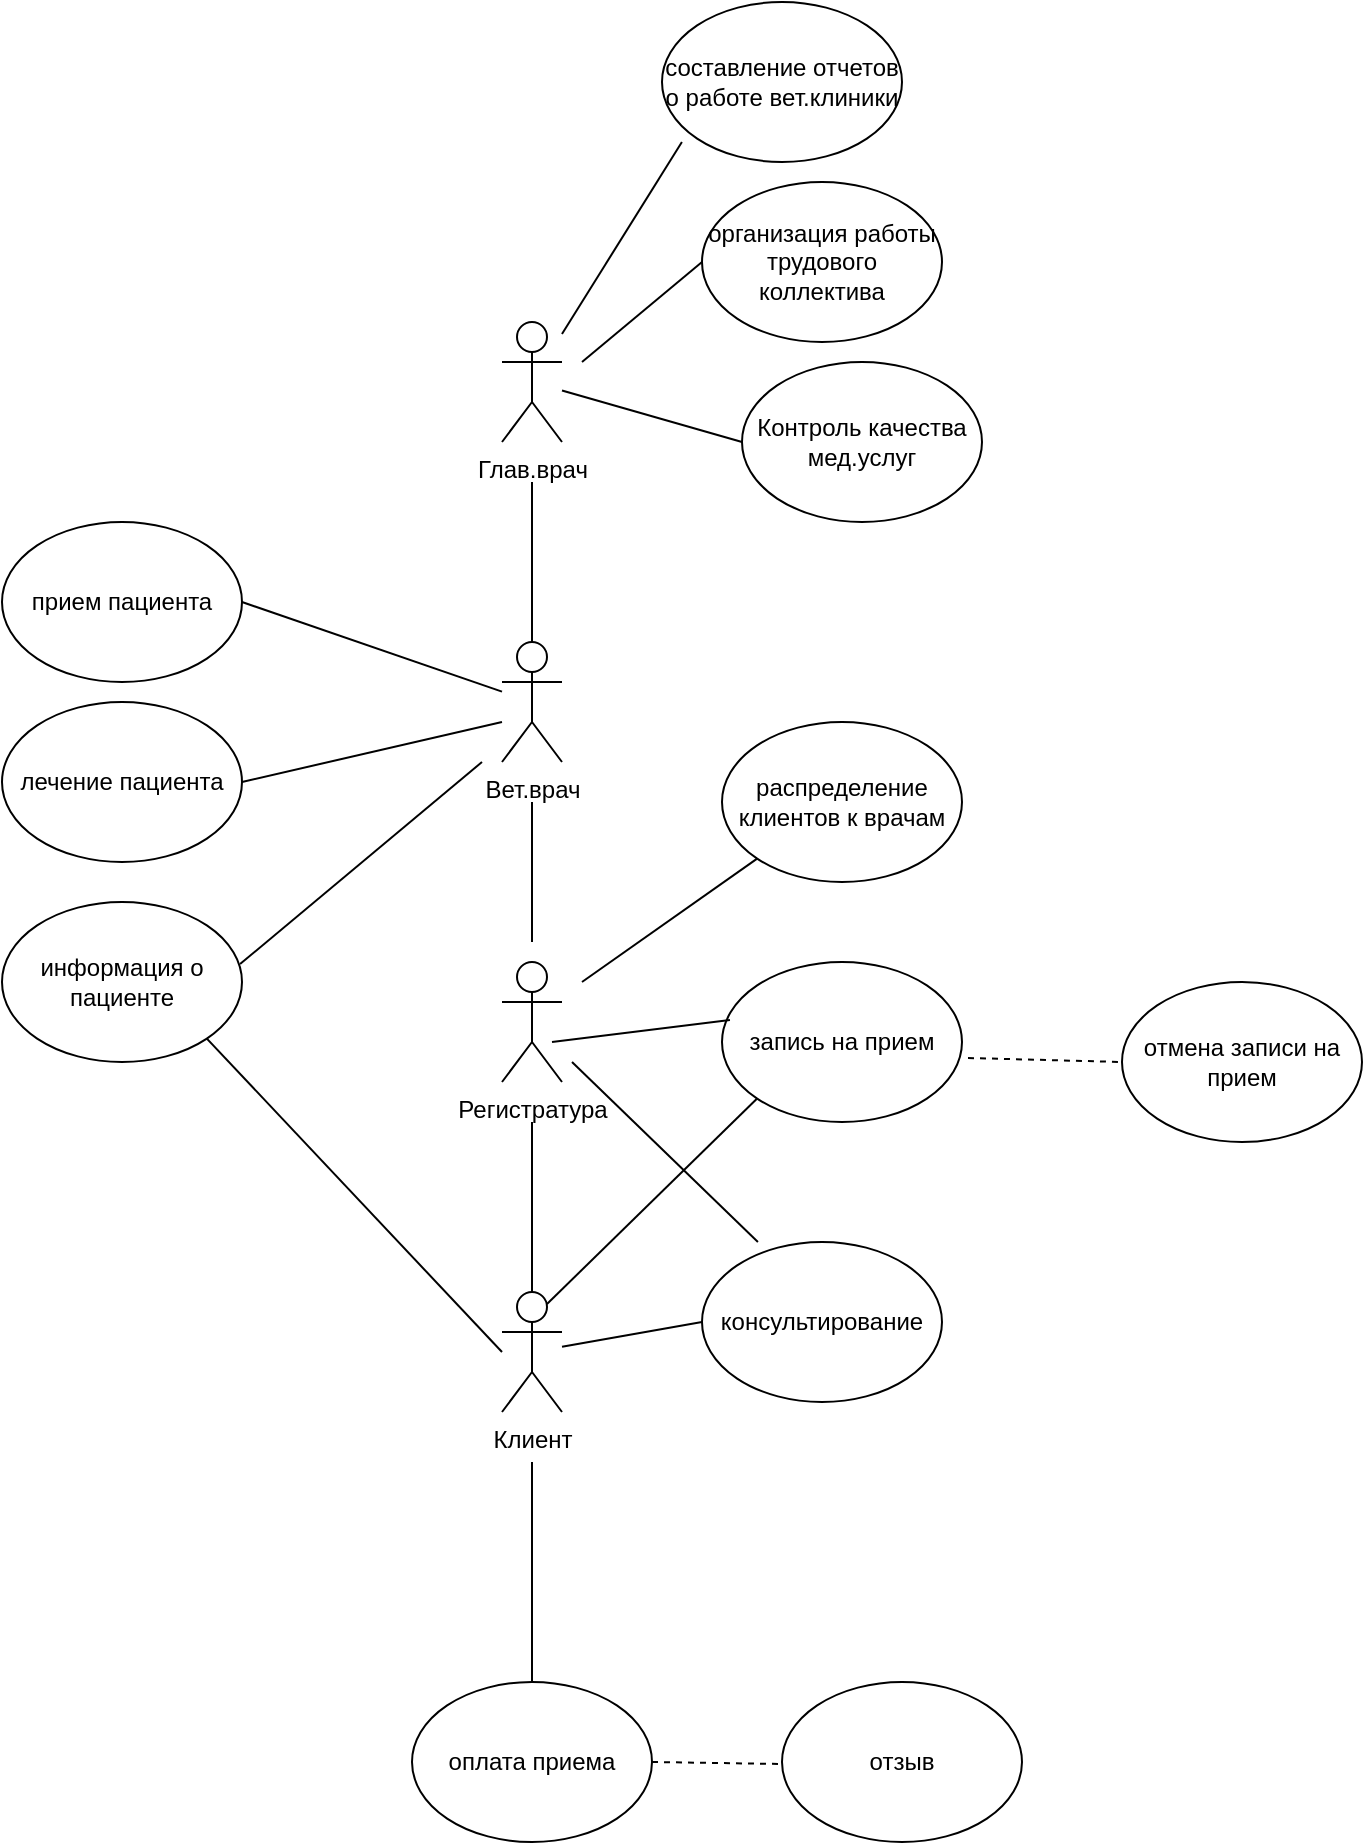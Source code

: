 <mxfile version="21.7.2" type="github">
  <diagram name="Страница — 1" id="6Xrq_8bP2JuobU7doDWr">
    <mxGraphModel dx="1386" dy="1928" grid="1" gridSize="10" guides="1" tooltips="1" connect="1" arrows="1" fold="1" page="1" pageScale="1" pageWidth="827" pageHeight="1169" math="0" shadow="0">
      <root>
        <mxCell id="0" />
        <mxCell id="1" parent="0" />
        <mxCell id="u-ZDKzOOh1IOrqpCMDCx-1" value="Глав.врач" style="shape=umlActor;verticalLabelPosition=bottom;verticalAlign=top;html=1;outlineConnect=0;" parent="1" vertex="1">
          <mxGeometry x="390" y="40" width="30" height="60" as="geometry" />
        </mxCell>
        <mxCell id="u-ZDKzOOh1IOrqpCMDCx-2" value="Вет.врач" style="shape=umlActor;verticalLabelPosition=bottom;verticalAlign=top;html=1;outlineConnect=0;" parent="1" vertex="1">
          <mxGeometry x="390" y="200" width="30" height="60" as="geometry" />
        </mxCell>
        <mxCell id="u-ZDKzOOh1IOrqpCMDCx-3" value="Регистратура" style="shape=umlActor;verticalLabelPosition=bottom;verticalAlign=top;html=1;outlineConnect=0;" parent="1" vertex="1">
          <mxGeometry x="390" y="360" width="30" height="60" as="geometry" />
        </mxCell>
        <mxCell id="u-ZDKzOOh1IOrqpCMDCx-4" value="Клиент&lt;br&gt;" style="shape=umlActor;verticalLabelPosition=bottom;verticalAlign=top;html=1;outlineConnect=0;" parent="1" vertex="1">
          <mxGeometry x="390" y="525" width="30" height="60" as="geometry" />
        </mxCell>
        <mxCell id="u-ZDKzOOh1IOrqpCMDCx-6" value="" style="endArrow=none;html=1;rounded=0;" parent="1" edge="1">
          <mxGeometry width="50" height="50" relative="1" as="geometry">
            <mxPoint x="405" y="350" as="sourcePoint" />
            <mxPoint x="405" y="280" as="targetPoint" />
          </mxGeometry>
        </mxCell>
        <mxCell id="u-ZDKzOOh1IOrqpCMDCx-7" value="" style="endArrow=none;html=1;rounded=0;exitX=0.5;exitY=0;exitDx=0;exitDy=0;exitPerimeter=0;" parent="1" source="u-ZDKzOOh1IOrqpCMDCx-4" edge="1">
          <mxGeometry width="50" height="50" relative="1" as="geometry">
            <mxPoint x="404.5" y="490" as="sourcePoint" />
            <mxPoint x="405" y="440" as="targetPoint" />
            <Array as="points" />
          </mxGeometry>
        </mxCell>
        <mxCell id="u-ZDKzOOh1IOrqpCMDCx-8" value="" style="endArrow=none;html=1;rounded=0;exitX=0.5;exitY=0;exitDx=0;exitDy=0;exitPerimeter=0;" parent="1" source="u-ZDKzOOh1IOrqpCMDCx-2" edge="1">
          <mxGeometry width="50" height="50" relative="1" as="geometry">
            <mxPoint x="364" y="180" as="sourcePoint" />
            <mxPoint x="405" y="120" as="targetPoint" />
          </mxGeometry>
        </mxCell>
        <mxCell id="u-ZDKzOOh1IOrqpCMDCx-9" value="Контроль качества мед.услуг" style="ellipse;whiteSpace=wrap;html=1;" parent="1" vertex="1">
          <mxGeometry x="510" y="60" width="120" height="80" as="geometry" />
        </mxCell>
        <mxCell id="u-ZDKzOOh1IOrqpCMDCx-10" value="составление отчетов о работе вет.клиники" style="ellipse;whiteSpace=wrap;html=1;" parent="1" vertex="1">
          <mxGeometry x="470" y="-120" width="120" height="80" as="geometry" />
        </mxCell>
        <mxCell id="u-ZDKzOOh1IOrqpCMDCx-11" value="организация работы трудового коллектива" style="ellipse;whiteSpace=wrap;html=1;" parent="1" vertex="1">
          <mxGeometry x="490" y="-30" width="120" height="80" as="geometry" />
        </mxCell>
        <mxCell id="u-ZDKzOOh1IOrqpCMDCx-12" value="" style="endArrow=none;html=1;rounded=0;exitX=0;exitY=0.5;exitDx=0;exitDy=0;" parent="1" source="u-ZDKzOOh1IOrqpCMDCx-9" target="u-ZDKzOOh1IOrqpCMDCx-1" edge="1">
          <mxGeometry width="50" height="50" relative="1" as="geometry">
            <mxPoint x="415" y="210" as="sourcePoint" />
            <mxPoint x="430" y="70" as="targetPoint" />
          </mxGeometry>
        </mxCell>
        <mxCell id="u-ZDKzOOh1IOrqpCMDCx-13" value="" style="endArrow=none;html=1;rounded=0;exitX=0;exitY=0.5;exitDx=0;exitDy=0;" parent="1" source="u-ZDKzOOh1IOrqpCMDCx-11" edge="1">
          <mxGeometry width="50" height="50" relative="1" as="geometry">
            <mxPoint x="510" y="50" as="sourcePoint" />
            <mxPoint x="430" y="60" as="targetPoint" />
          </mxGeometry>
        </mxCell>
        <mxCell id="u-ZDKzOOh1IOrqpCMDCx-14" value="" style="endArrow=none;html=1;rounded=0;exitX=0.083;exitY=0.875;exitDx=0;exitDy=0;exitPerimeter=0;" parent="1" source="u-ZDKzOOh1IOrqpCMDCx-10" target="u-ZDKzOOh1IOrqpCMDCx-1" edge="1">
          <mxGeometry width="50" height="50" relative="1" as="geometry">
            <mxPoint x="490" y="6" as="sourcePoint" />
            <mxPoint x="400" y="-20" as="targetPoint" />
          </mxGeometry>
        </mxCell>
        <mxCell id="u-ZDKzOOh1IOrqpCMDCx-15" value="прием пациента" style="ellipse;whiteSpace=wrap;html=1;" parent="1" vertex="1">
          <mxGeometry x="140" y="140" width="120" height="80" as="geometry" />
        </mxCell>
        <mxCell id="u-ZDKzOOh1IOrqpCMDCx-17" value="лечение пациента" style="ellipse;whiteSpace=wrap;html=1;" parent="1" vertex="1">
          <mxGeometry x="140" y="230" width="120" height="80" as="geometry" />
        </mxCell>
        <mxCell id="u-ZDKzOOh1IOrqpCMDCx-18" value="информация о пациенте" style="ellipse;whiteSpace=wrap;html=1;" parent="1" vertex="1">
          <mxGeometry x="140" y="330" width="120" height="80" as="geometry" />
        </mxCell>
        <mxCell id="u-ZDKzOOh1IOrqpCMDCx-19" value="" style="endArrow=none;html=1;rounded=0;entryX=1;entryY=0.5;entryDx=0;entryDy=0;" parent="1" source="u-ZDKzOOh1IOrqpCMDCx-2" target="u-ZDKzOOh1IOrqpCMDCx-15" edge="1">
          <mxGeometry width="50" height="50" relative="1" as="geometry">
            <mxPoint x="360" y="193" as="sourcePoint" />
            <mxPoint x="270" y="167" as="targetPoint" />
          </mxGeometry>
        </mxCell>
        <mxCell id="u-ZDKzOOh1IOrqpCMDCx-21" value="" style="endArrow=none;html=1;rounded=0;entryX=1;entryY=0.5;entryDx=0;entryDy=0;" parent="1" target="u-ZDKzOOh1IOrqpCMDCx-17" edge="1">
          <mxGeometry width="50" height="50" relative="1" as="geometry">
            <mxPoint x="390" y="240" as="sourcePoint" />
            <mxPoint x="270" y="190" as="targetPoint" />
          </mxGeometry>
        </mxCell>
        <mxCell id="u-ZDKzOOh1IOrqpCMDCx-22" value="" style="endArrow=none;html=1;rounded=0;entryX=0.992;entryY=0.388;entryDx=0;entryDy=0;entryPerimeter=0;" parent="1" target="u-ZDKzOOh1IOrqpCMDCx-18" edge="1">
          <mxGeometry width="50" height="50" relative="1" as="geometry">
            <mxPoint x="380" y="260" as="sourcePoint" />
            <mxPoint x="280" y="200" as="targetPoint" />
          </mxGeometry>
        </mxCell>
        <mxCell id="u-ZDKzOOh1IOrqpCMDCx-23" value="" style="endArrow=none;html=1;rounded=0;entryX=1;entryY=1;entryDx=0;entryDy=0;" parent="1" target="u-ZDKzOOh1IOrqpCMDCx-18" edge="1">
          <mxGeometry width="50" height="50" relative="1" as="geometry">
            <mxPoint x="390" y="555" as="sourcePoint" />
            <mxPoint x="290" y="210" as="targetPoint" />
          </mxGeometry>
        </mxCell>
        <mxCell id="u-ZDKzOOh1IOrqpCMDCx-24" value="распределение клиентов к врачам" style="ellipse;whiteSpace=wrap;html=1;" parent="1" vertex="1">
          <mxGeometry x="500" y="240" width="120" height="80" as="geometry" />
        </mxCell>
        <mxCell id="u-ZDKzOOh1IOrqpCMDCx-25" value="запись на прием" style="ellipse;whiteSpace=wrap;html=1;" parent="1" vertex="1">
          <mxGeometry x="500" y="360" width="120" height="80" as="geometry" />
        </mxCell>
        <mxCell id="u-ZDKzOOh1IOrqpCMDCx-26" value="консультирование" style="ellipse;whiteSpace=wrap;html=1;" parent="1" vertex="1">
          <mxGeometry x="490" y="500" width="120" height="80" as="geometry" />
        </mxCell>
        <mxCell id="u-ZDKzOOh1IOrqpCMDCx-29" value="" style="endArrow=none;html=1;rounded=0;exitX=0;exitY=1;exitDx=0;exitDy=0;" parent="1" source="u-ZDKzOOh1IOrqpCMDCx-24" edge="1">
          <mxGeometry width="50" height="50" relative="1" as="geometry">
            <mxPoint x="520" y="229" as="sourcePoint" />
            <mxPoint x="430" y="370" as="targetPoint" />
          </mxGeometry>
        </mxCell>
        <mxCell id="u-ZDKzOOh1IOrqpCMDCx-30" value="" style="endArrow=none;html=1;rounded=0;exitX=0.033;exitY=0.363;exitDx=0;exitDy=0;entryX=0.5;entryY=0.5;entryDx=0;entryDy=0;entryPerimeter=0;exitPerimeter=0;" parent="1" source="u-ZDKzOOh1IOrqpCMDCx-25" edge="1">
          <mxGeometry width="50" height="50" relative="1" as="geometry">
            <mxPoint x="528" y="318" as="sourcePoint" />
            <mxPoint x="415" y="400" as="targetPoint" />
          </mxGeometry>
        </mxCell>
        <mxCell id="u-ZDKzOOh1IOrqpCMDCx-31" value="" style="endArrow=none;html=1;rounded=0;exitX=0.233;exitY=0;exitDx=0;exitDy=0;entryX=0.5;entryY=0.5;entryDx=0;entryDy=0;entryPerimeter=0;exitPerimeter=0;" parent="1" source="u-ZDKzOOh1IOrqpCMDCx-26" edge="1">
          <mxGeometry width="50" height="50" relative="1" as="geometry">
            <mxPoint x="538" y="328" as="sourcePoint" />
            <mxPoint x="425" y="410" as="targetPoint" />
          </mxGeometry>
        </mxCell>
        <mxCell id="u-ZDKzOOh1IOrqpCMDCx-32" value="" style="endArrow=none;html=1;rounded=0;exitX=0;exitY=0.5;exitDx=0;exitDy=0;" parent="1" source="u-ZDKzOOh1IOrqpCMDCx-26" target="u-ZDKzOOh1IOrqpCMDCx-4" edge="1">
          <mxGeometry width="50" height="50" relative="1" as="geometry">
            <mxPoint x="548" y="338" as="sourcePoint" />
            <mxPoint x="435" y="420" as="targetPoint" />
          </mxGeometry>
        </mxCell>
        <mxCell id="u-ZDKzOOh1IOrqpCMDCx-33" value="" style="endArrow=none;html=1;rounded=0;exitX=0;exitY=1;exitDx=0;exitDy=0;entryX=0.75;entryY=0.1;entryDx=0;entryDy=0;entryPerimeter=0;" parent="1" source="u-ZDKzOOh1IOrqpCMDCx-25" target="u-ZDKzOOh1IOrqpCMDCx-4" edge="1">
          <mxGeometry width="50" height="50" relative="1" as="geometry">
            <mxPoint x="558" y="348" as="sourcePoint" />
            <mxPoint x="445" y="430" as="targetPoint" />
          </mxGeometry>
        </mxCell>
        <mxCell id="u-ZDKzOOh1IOrqpCMDCx-36" value="отмена записи на прием" style="ellipse;whiteSpace=wrap;html=1;" parent="1" vertex="1">
          <mxGeometry x="700" y="370" width="120" height="80" as="geometry" />
        </mxCell>
        <mxCell id="u-ZDKzOOh1IOrqpCMDCx-40" value="" style="endArrow=none;dashed=1;html=1;rounded=0;entryX=0;entryY=0.5;entryDx=0;entryDy=0;exitX=1.025;exitY=0.6;exitDx=0;exitDy=0;exitPerimeter=0;" parent="1" source="u-ZDKzOOh1IOrqpCMDCx-25" target="u-ZDKzOOh1IOrqpCMDCx-36" edge="1">
          <mxGeometry width="50" height="50" relative="1" as="geometry">
            <mxPoint x="580" y="530" as="sourcePoint" />
            <mxPoint x="630" y="480" as="targetPoint" />
          </mxGeometry>
        </mxCell>
        <mxCell id="u-ZDKzOOh1IOrqpCMDCx-42" value="оплата приема" style="ellipse;whiteSpace=wrap;html=1;" parent="1" vertex="1">
          <mxGeometry x="345" y="720" width="120" height="80" as="geometry" />
        </mxCell>
        <mxCell id="u-ZDKzOOh1IOrqpCMDCx-43" value="" style="endArrow=none;html=1;rounded=0;exitX=0.5;exitY=0;exitDx=0;exitDy=0;" parent="1" source="u-ZDKzOOh1IOrqpCMDCx-42" edge="1">
          <mxGeometry width="50" height="50" relative="1" as="geometry">
            <mxPoint x="500" y="550" as="sourcePoint" />
            <mxPoint x="405" y="610" as="targetPoint" />
          </mxGeometry>
        </mxCell>
        <mxCell id="u-ZDKzOOh1IOrqpCMDCx-44" value="отзыв" style="ellipse;whiteSpace=wrap;html=1;" parent="1" vertex="1">
          <mxGeometry x="530" y="720" width="120" height="80" as="geometry" />
        </mxCell>
        <mxCell id="u-ZDKzOOh1IOrqpCMDCx-45" value="" style="endArrow=none;dashed=1;html=1;rounded=0;entryX=0;entryY=0.5;entryDx=0;entryDy=0;exitX=1;exitY=0.5;exitDx=0;exitDy=0;" parent="1" source="u-ZDKzOOh1IOrqpCMDCx-42" edge="1">
          <mxGeometry width="50" height="50" relative="1" as="geometry">
            <mxPoint x="470" y="761" as="sourcePoint" />
            <mxPoint x="530" y="761" as="targetPoint" />
          </mxGeometry>
        </mxCell>
      </root>
    </mxGraphModel>
  </diagram>
</mxfile>
